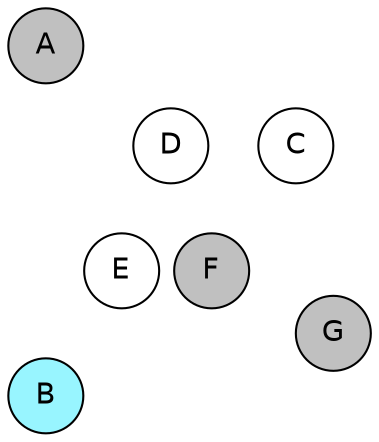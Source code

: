 
graph {

layout = circo;
mindist = .1

node [shape = circle, fontname = Helvetica, margin = 0, style = filled]
edge [style=invis]

subgraph 1 {
	E -- F -- F# -- G -- G# -- A -- A# -- B -- C -- C# -- D -- D# -- E
}

C [fillcolor = white];
C# [fillcolor = gray];
D [fillcolor = white];
D# [fillcolor = gray];
E [fillcolor = white];
F [fillcolor = gray];
F# [fillcolor = white];
G [fillcolor = gray];
G# [fillcolor = white];
A [fillcolor = gray];
A# [fillcolor = gray];
B [fillcolor = cadetblue1];
}
